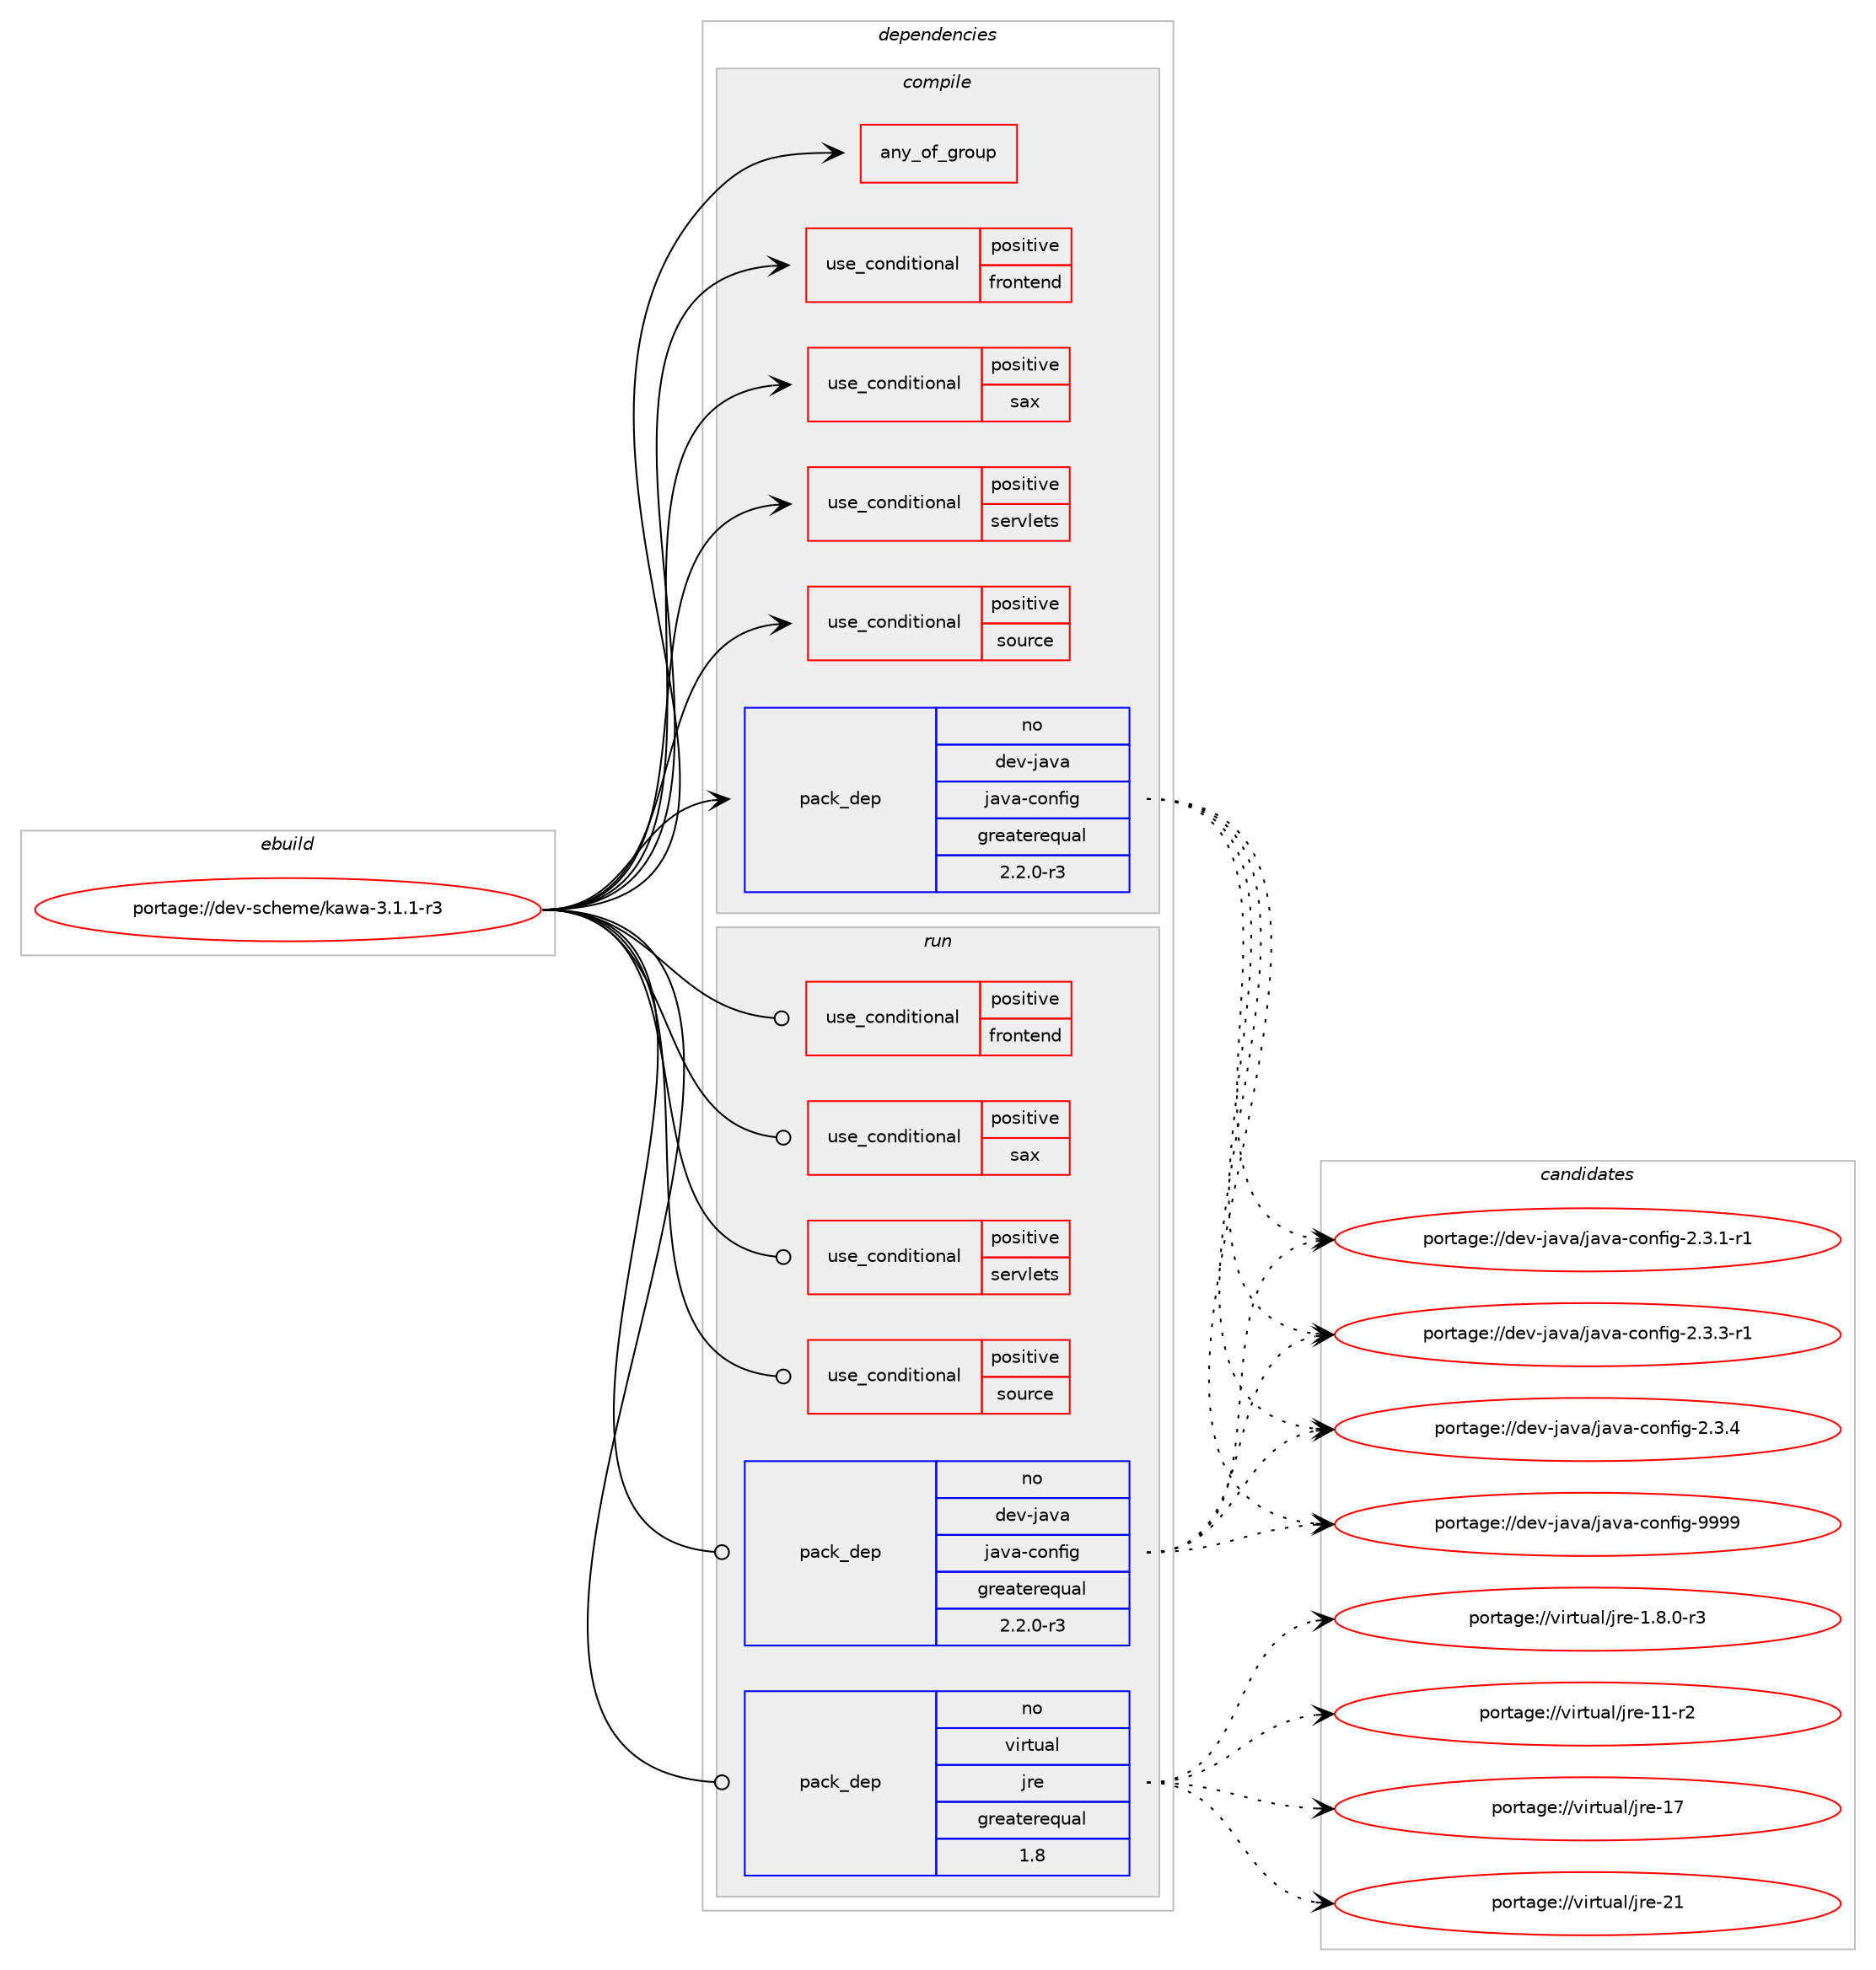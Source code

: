 digraph prolog {

# *************
# Graph options
# *************

newrank=true;
concentrate=true;
compound=true;
graph [rankdir=LR,fontname=Helvetica,fontsize=10,ranksep=1.5];#, ranksep=2.5, nodesep=0.2];
edge  [arrowhead=vee];
node  [fontname=Helvetica,fontsize=10];

# **********
# The ebuild
# **********

subgraph cluster_leftcol {
color=gray;
rank=same;
label=<<i>ebuild</i>>;
id [label="portage://dev-scheme/kawa-3.1.1-r3", color=red, width=4, href="../dev-scheme/kawa-3.1.1-r3.svg"];
}

# ****************
# The dependencies
# ****************

subgraph cluster_midcol {
color=gray;
label=<<i>dependencies</i>>;
subgraph cluster_compile {
fillcolor="#eeeeee";
style=filled;
label=<<i>compile</i>>;
subgraph any1231 {
dependency107041 [label=<<TABLE BORDER="0" CELLBORDER="1" CELLSPACING="0" CELLPADDING="4"><TR><TD CELLPADDING="10">any_of_group</TD></TR></TABLE>>, shape=none, color=red];# *** BEGIN UNKNOWN DEPENDENCY TYPE (TODO) ***
# dependency107041 -> package_dependency(portage://dev-scheme/kawa-3.1.1-r3,install,no,virtual,jdk,none,[,,],[slot(11)],[])
# *** END UNKNOWN DEPENDENCY TYPE (TODO) ***

# *** BEGIN UNKNOWN DEPENDENCY TYPE (TODO) ***
# dependency107041 -> package_dependency(portage://dev-scheme/kawa-3.1.1-r3,install,no,virtual,jdk,none,[,,],[slot(1.8)],[])
# *** END UNKNOWN DEPENDENCY TYPE (TODO) ***

}
id:e -> dependency107041:w [weight=20,style="solid",arrowhead="vee"];
subgraph cond57587 {
dependency107042 [label=<<TABLE BORDER="0" CELLBORDER="1" CELLSPACING="0" CELLPADDING="4"><TR><TD ROWSPAN="3" CELLPADDING="10">use_conditional</TD></TR><TR><TD>positive</TD></TR><TR><TD>frontend</TD></TR></TABLE>>, shape=none, color=red];
# *** BEGIN UNKNOWN DEPENDENCY TYPE (TODO) ***
# dependency107042 -> package_dependency(portage://dev-scheme/kawa-3.1.1-r3,install,no,sys-libs,readline,none,[,,],[slot(0)],[])
# *** END UNKNOWN DEPENDENCY TYPE (TODO) ***

}
id:e -> dependency107042:w [weight=20,style="solid",arrowhead="vee"];
subgraph cond57588 {
dependency107043 [label=<<TABLE BORDER="0" CELLBORDER="1" CELLSPACING="0" CELLPADDING="4"><TR><TD ROWSPAN="3" CELLPADDING="10">use_conditional</TD></TR><TR><TD>positive</TD></TR><TR><TD>sax</TD></TR></TABLE>>, shape=none, color=red];
# *** BEGIN UNKNOWN DEPENDENCY TYPE (TODO) ***
# dependency107043 -> package_dependency(portage://dev-scheme/kawa-3.1.1-r3,install,no,dev-java,sax,none,[,,],[slot(0)],[])
# *** END UNKNOWN DEPENDENCY TYPE (TODO) ***

}
id:e -> dependency107043:w [weight=20,style="solid",arrowhead="vee"];
subgraph cond57589 {
dependency107044 [label=<<TABLE BORDER="0" CELLBORDER="1" CELLSPACING="0" CELLPADDING="4"><TR><TD ROWSPAN="3" CELLPADDING="10">use_conditional</TD></TR><TR><TD>positive</TD></TR><TR><TD>servlets</TD></TR></TABLE>>, shape=none, color=red];
# *** BEGIN UNKNOWN DEPENDENCY TYPE (TODO) ***
# dependency107044 -> package_dependency(portage://dev-scheme/kawa-3.1.1-r3,install,no,dev-java,javax-servlet-api,none,[,,],[slot(3.0)],[])
# *** END UNKNOWN DEPENDENCY TYPE (TODO) ***

}
id:e -> dependency107044:w [weight=20,style="solid",arrowhead="vee"];
subgraph cond57590 {
dependency107045 [label=<<TABLE BORDER="0" CELLBORDER="1" CELLSPACING="0" CELLPADDING="4"><TR><TD ROWSPAN="3" CELLPADDING="10">use_conditional</TD></TR><TR><TD>positive</TD></TR><TR><TD>source</TD></TR></TABLE>>, shape=none, color=red];
# *** BEGIN UNKNOWN DEPENDENCY TYPE (TODO) ***
# dependency107045 -> package_dependency(portage://dev-scheme/kawa-3.1.1-r3,install,no,app-arch,zip,none,[,,],[],[])
# *** END UNKNOWN DEPENDENCY TYPE (TODO) ***

}
id:e -> dependency107045:w [weight=20,style="solid",arrowhead="vee"];
subgraph pack48081 {
dependency107046 [label=<<TABLE BORDER="0" CELLBORDER="1" CELLSPACING="0" CELLPADDING="4" WIDTH="220"><TR><TD ROWSPAN="6" CELLPADDING="30">pack_dep</TD></TR><TR><TD WIDTH="110">no</TD></TR><TR><TD>dev-java</TD></TR><TR><TD>java-config</TD></TR><TR><TD>greaterequal</TD></TR><TR><TD>2.2.0-r3</TD></TR></TABLE>>, shape=none, color=blue];
}
id:e -> dependency107046:w [weight=20,style="solid",arrowhead="vee"];
}
subgraph cluster_compileandrun {
fillcolor="#eeeeee";
style=filled;
label=<<i>compile and run</i>>;
}
subgraph cluster_run {
fillcolor="#eeeeee";
style=filled;
label=<<i>run</i>>;
subgraph cond57591 {
dependency107047 [label=<<TABLE BORDER="0" CELLBORDER="1" CELLSPACING="0" CELLPADDING="4"><TR><TD ROWSPAN="3" CELLPADDING="10">use_conditional</TD></TR><TR><TD>positive</TD></TR><TR><TD>frontend</TD></TR></TABLE>>, shape=none, color=red];
# *** BEGIN UNKNOWN DEPENDENCY TYPE (TODO) ***
# dependency107047 -> package_dependency(portage://dev-scheme/kawa-3.1.1-r3,run,no,sys-libs,readline,none,[,,],[slot(0)],[])
# *** END UNKNOWN DEPENDENCY TYPE (TODO) ***

}
id:e -> dependency107047:w [weight=20,style="solid",arrowhead="odot"];
subgraph cond57592 {
dependency107048 [label=<<TABLE BORDER="0" CELLBORDER="1" CELLSPACING="0" CELLPADDING="4"><TR><TD ROWSPAN="3" CELLPADDING="10">use_conditional</TD></TR><TR><TD>positive</TD></TR><TR><TD>sax</TD></TR></TABLE>>, shape=none, color=red];
# *** BEGIN UNKNOWN DEPENDENCY TYPE (TODO) ***
# dependency107048 -> package_dependency(portage://dev-scheme/kawa-3.1.1-r3,run,no,dev-java,sax,none,[,,],[slot(0)],[])
# *** END UNKNOWN DEPENDENCY TYPE (TODO) ***

}
id:e -> dependency107048:w [weight=20,style="solid",arrowhead="odot"];
subgraph cond57593 {
dependency107049 [label=<<TABLE BORDER="0" CELLBORDER="1" CELLSPACING="0" CELLPADDING="4"><TR><TD ROWSPAN="3" CELLPADDING="10">use_conditional</TD></TR><TR><TD>positive</TD></TR><TR><TD>servlets</TD></TR></TABLE>>, shape=none, color=red];
# *** BEGIN UNKNOWN DEPENDENCY TYPE (TODO) ***
# dependency107049 -> package_dependency(portage://dev-scheme/kawa-3.1.1-r3,run,no,dev-java,javax-servlet-api,none,[,,],[slot(3.0)],[])
# *** END UNKNOWN DEPENDENCY TYPE (TODO) ***

}
id:e -> dependency107049:w [weight=20,style="solid",arrowhead="odot"];
subgraph cond57594 {
dependency107050 [label=<<TABLE BORDER="0" CELLBORDER="1" CELLSPACING="0" CELLPADDING="4"><TR><TD ROWSPAN="3" CELLPADDING="10">use_conditional</TD></TR><TR><TD>positive</TD></TR><TR><TD>source</TD></TR></TABLE>>, shape=none, color=red];
# *** BEGIN UNKNOWN DEPENDENCY TYPE (TODO) ***
# dependency107050 -> package_dependency(portage://dev-scheme/kawa-3.1.1-r3,run,no,app-arch,zip,none,[,,],[],[])
# *** END UNKNOWN DEPENDENCY TYPE (TODO) ***

}
id:e -> dependency107050:w [weight=20,style="solid",arrowhead="odot"];
subgraph pack48082 {
dependency107051 [label=<<TABLE BORDER="0" CELLBORDER="1" CELLSPACING="0" CELLPADDING="4" WIDTH="220"><TR><TD ROWSPAN="6" CELLPADDING="30">pack_dep</TD></TR><TR><TD WIDTH="110">no</TD></TR><TR><TD>dev-java</TD></TR><TR><TD>java-config</TD></TR><TR><TD>greaterequal</TD></TR><TR><TD>2.2.0-r3</TD></TR></TABLE>>, shape=none, color=blue];
}
id:e -> dependency107051:w [weight=20,style="solid",arrowhead="odot"];
subgraph pack48083 {
dependency107052 [label=<<TABLE BORDER="0" CELLBORDER="1" CELLSPACING="0" CELLPADDING="4" WIDTH="220"><TR><TD ROWSPAN="6" CELLPADDING="30">pack_dep</TD></TR><TR><TD WIDTH="110">no</TD></TR><TR><TD>virtual</TD></TR><TR><TD>jre</TD></TR><TR><TD>greaterequal</TD></TR><TR><TD>1.8</TD></TR></TABLE>>, shape=none, color=blue];
}
id:e -> dependency107052:w [weight=20,style="solid",arrowhead="odot"];
}
}

# **************
# The candidates
# **************

subgraph cluster_choices {
rank=same;
color=gray;
label=<<i>candidates</i>>;

subgraph choice48081 {
color=black;
nodesep=1;
choice10010111845106971189747106971189745991111101021051034550465146494511449 [label="portage://dev-java/java-config-2.3.1-r1", color=red, width=4,href="../dev-java/java-config-2.3.1-r1.svg"];
choice10010111845106971189747106971189745991111101021051034550465146514511449 [label="portage://dev-java/java-config-2.3.3-r1", color=red, width=4,href="../dev-java/java-config-2.3.3-r1.svg"];
choice1001011184510697118974710697118974599111110102105103455046514652 [label="portage://dev-java/java-config-2.3.4", color=red, width=4,href="../dev-java/java-config-2.3.4.svg"];
choice10010111845106971189747106971189745991111101021051034557575757 [label="portage://dev-java/java-config-9999", color=red, width=4,href="../dev-java/java-config-9999.svg"];
dependency107046:e -> choice10010111845106971189747106971189745991111101021051034550465146494511449:w [style=dotted,weight="100"];
dependency107046:e -> choice10010111845106971189747106971189745991111101021051034550465146514511449:w [style=dotted,weight="100"];
dependency107046:e -> choice1001011184510697118974710697118974599111110102105103455046514652:w [style=dotted,weight="100"];
dependency107046:e -> choice10010111845106971189747106971189745991111101021051034557575757:w [style=dotted,weight="100"];
}
subgraph choice48082 {
color=black;
nodesep=1;
choice10010111845106971189747106971189745991111101021051034550465146494511449 [label="portage://dev-java/java-config-2.3.1-r1", color=red, width=4,href="../dev-java/java-config-2.3.1-r1.svg"];
choice10010111845106971189747106971189745991111101021051034550465146514511449 [label="portage://dev-java/java-config-2.3.3-r1", color=red, width=4,href="../dev-java/java-config-2.3.3-r1.svg"];
choice1001011184510697118974710697118974599111110102105103455046514652 [label="portage://dev-java/java-config-2.3.4", color=red, width=4,href="../dev-java/java-config-2.3.4.svg"];
choice10010111845106971189747106971189745991111101021051034557575757 [label="portage://dev-java/java-config-9999", color=red, width=4,href="../dev-java/java-config-9999.svg"];
dependency107051:e -> choice10010111845106971189747106971189745991111101021051034550465146494511449:w [style=dotted,weight="100"];
dependency107051:e -> choice10010111845106971189747106971189745991111101021051034550465146514511449:w [style=dotted,weight="100"];
dependency107051:e -> choice1001011184510697118974710697118974599111110102105103455046514652:w [style=dotted,weight="100"];
dependency107051:e -> choice10010111845106971189747106971189745991111101021051034557575757:w [style=dotted,weight="100"];
}
subgraph choice48083 {
color=black;
nodesep=1;
choice11810511411611797108471061141014549465646484511451 [label="portage://virtual/jre-1.8.0-r3", color=red, width=4,href="../virtual/jre-1.8.0-r3.svg"];
choice11810511411611797108471061141014549494511450 [label="portage://virtual/jre-11-r2", color=red, width=4,href="../virtual/jre-11-r2.svg"];
choice1181051141161179710847106114101454955 [label="portage://virtual/jre-17", color=red, width=4,href="../virtual/jre-17.svg"];
choice1181051141161179710847106114101455049 [label="portage://virtual/jre-21", color=red, width=4,href="../virtual/jre-21.svg"];
dependency107052:e -> choice11810511411611797108471061141014549465646484511451:w [style=dotted,weight="100"];
dependency107052:e -> choice11810511411611797108471061141014549494511450:w [style=dotted,weight="100"];
dependency107052:e -> choice1181051141161179710847106114101454955:w [style=dotted,weight="100"];
dependency107052:e -> choice1181051141161179710847106114101455049:w [style=dotted,weight="100"];
}
}

}
